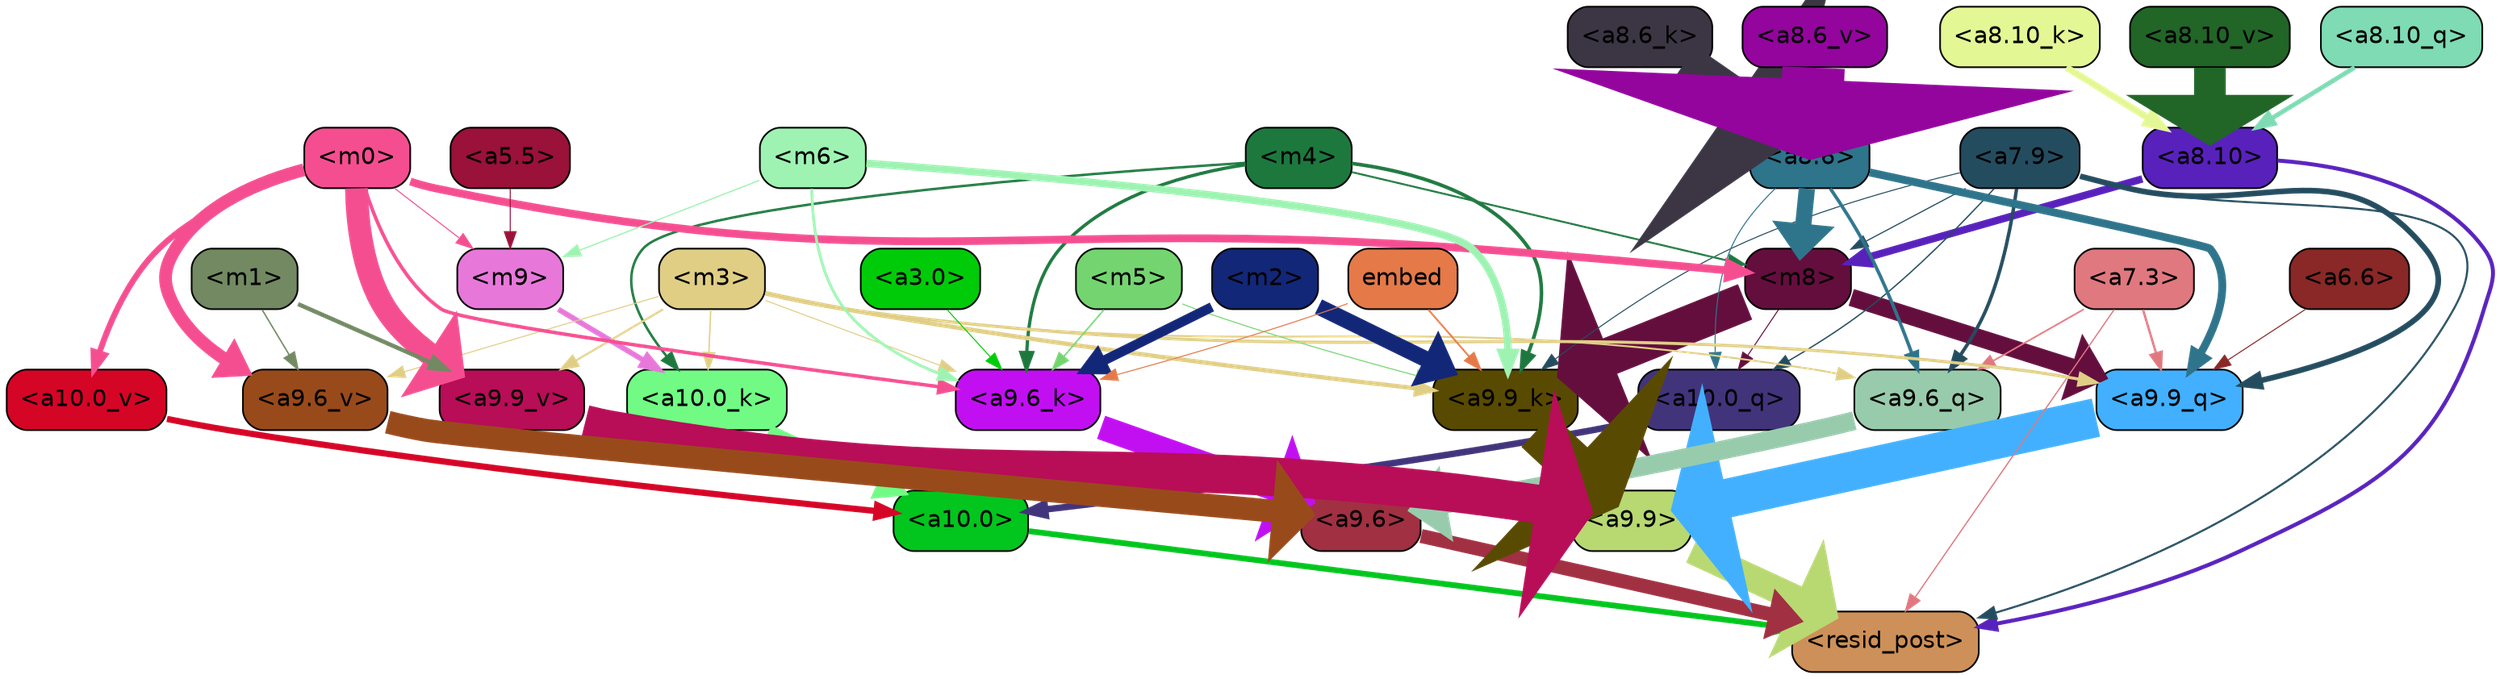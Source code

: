 strict digraph "" {
	graph [bgcolor=transparent,
		layout=dot,
		overlap=false,
		splines=true
	];
	"<a10.0>"	[color=black,
		fillcolor="#02c51d",
		fontname=Helvetica,
		shape=box,
		style="filled, rounded"];
	"<resid_post>"	[color=black,
		fillcolor="#cd9059",
		fontname=Helvetica,
		shape=box,
		style="filled, rounded"];
	"<a10.0>" -> "<resid_post>"	[color="#02c51d",
		penwidth=3.4253244400024414];
	"<a9.9>"	[color=black,
		fillcolor="#b8d872",
		fontname=Helvetica,
		shape=box,
		style="filled, rounded"];
	"<a9.9>" -> "<resid_post>"	[color="#b8d872",
		penwidth=16.05378818511963];
	"<a9.6>"	[color=black,
		fillcolor="#a03042",
		fontname=Helvetica,
		shape=box,
		style="filled, rounded"];
	"<a9.6>" -> "<resid_post>"	[color="#a03042",
		penwidth=8.33797836303711];
	"<a8.10>"	[color=black,
		fillcolor="#5821bc",
		fontname=Helvetica,
		shape=box,
		style="filled, rounded"];
	"<a8.10>" -> "<resid_post>"	[color="#5821bc",
		penwidth=2.3390636444091797];
	"<m8>"	[color=black,
		fillcolor="#640e3e",
		fontname=Helvetica,
		shape=box,
		style="filled, rounded"];
	"<a8.10>" -> "<m8>"	[color="#5821bc",
		penwidth=4.388927459716797];
	"<a7.9>"	[color=black,
		fillcolor="#244c5f",
		fontname=Helvetica,
		shape=box,
		style="filled, rounded"];
	"<a7.9>" -> "<resid_post>"	[color="#244c5f",
		penwidth=1.1926651000976562];
	"<a10.0_q>"	[color=black,
		fillcolor="#42347b",
		fontname=Helvetica,
		shape=box,
		style="filled, rounded"];
	"<a7.9>" -> "<a10.0_q>"	[color="#244c5f",
		penwidth=0.7811813354492188];
	"<a7.9>" -> "<m8>"	[color="#244c5f",
		penwidth=0.6738662719726562];
	"<a9.9_q>"	[color=black,
		fillcolor="#42b0ff",
		fontname=Helvetica,
		shape=box,
		style="filled, rounded"];
	"<a7.9>" -> "<a9.9_q>"	[color="#244c5f",
		penwidth=3.33896541595459];
	"<a9.6_q>"	[color=black,
		fillcolor="#98cbac",
		fontname=Helvetica,
		shape=box,
		style="filled, rounded"];
	"<a7.9>" -> "<a9.6_q>"	[color="#244c5f",
		penwidth=2.0531044006347656];
	"<a9.9_k>"	[color=black,
		fillcolor="#594a02",
		fontname=Helvetica,
		shape=box,
		style="filled, rounded"];
	"<a7.9>" -> "<a9.9_k>"	[color="#244c5f",
		penwidth=0.6];
	"<a7.3>"	[color=black,
		fillcolor="#e0787f",
		fontname=Helvetica,
		shape=box,
		style="filled, rounded"];
	"<a7.3>" -> "<resid_post>"	[color="#e0787f",
		penwidth=0.7339706420898438];
	"<a7.3>" -> "<a9.9_q>"	[color="#e0787f",
		penwidth=1.3609809875488281];
	"<a7.3>" -> "<a9.6_q>"	[color="#e0787f",
		penwidth=0.9587650299072266];
	"<a10.0_q>" -> "<a10.0>"	[color="#42347b",
		penwidth=3.861766815185547];
	"<a10.0_k>"	[color=black,
		fillcolor="#71fb85",
		fontname=Helvetica,
		shape=box,
		style="filled, rounded"];
	"<a10.0_k>" -> "<a10.0>"	[color="#71fb85",
		penwidth=6.691814422607422];
	"<a10.0_v>"	[color=black,
		fillcolor="#d50526",
		fontname=Helvetica,
		shape=box,
		style="filled, rounded"];
	"<a10.0_v>" -> "<a10.0>"	[color="#d50526",
		penwidth=3.703948974609375];
	"<m8>" -> "<a10.0_q>"	[color="#640e3e",
		penwidth=0.6];
	"<m8>" -> "<a9.9_q>"	[color="#640e3e",
		penwidth=10.407995223999023];
	"<m8>" -> "<a9.9_k>"	[color="#640e3e",
		penwidth=22.67278480529785];
	"<a8.6>"	[color=black,
		fillcolor="#2e748b",
		fontname=Helvetica,
		shape=box,
		style="filled, rounded"];
	"<a8.6>" -> "<a10.0_q>"	[color="#2e748b",
		penwidth=0.6];
	"<a8.6>" -> "<m8>"	[color="#2e748b",
		penwidth=9.616483688354492];
	"<a8.6>" -> "<a9.9_q>"	[color="#2e748b",
		penwidth=4.681654930114746];
	"<a8.6>" -> "<a9.6_q>"	[color="#2e748b",
		penwidth=2.0046749114990234];
	"<m9>"	[color=black,
		fillcolor="#e778da",
		fontname=Helvetica,
		shape=box,
		style="filled, rounded"];
	"<m9>" -> "<a10.0_k>"	[color="#e778da",
		penwidth=3.1536026000976562];
	"<m4>"	[color=black,
		fillcolor="#1d783e",
		fontname=Helvetica,
		shape=box,
		style="filled, rounded"];
	"<m4>" -> "<a10.0_k>"	[color="#1d783e",
		penwidth=1.4532089233398438];
	"<m4>" -> "<m8>"	[color="#1d783e",
		penwidth=1.1121444702148438];
	"<m4>" -> "<a9.9_k>"	[color="#1d783e",
		penwidth=2.1296005249023438];
	"<a9.6_k>"	[color=black,
		fillcolor="#c20ff2",
		fontname=Helvetica,
		shape=box,
		style="filled, rounded"];
	"<m4>" -> "<a9.6_k>"	[color="#1d783e",
		penwidth=1.93524169921875];
	"<m3>"	[color=black,
		fillcolor="#e0ce85",
		fontname=Helvetica,
		shape=box,
		style="filled, rounded"];
	"<m3>" -> "<a10.0_k>"	[color="#e0ce85",
		penwidth=0.8012542724609375];
	"<m3>" -> "<a9.9_q>"	[color="#e0ce85",
		penwidth=1.8098411560058594];
	"<m3>" -> "<a9.6_q>"	[color="#e0ce85",
		penwidth=1.0731983184814453];
	"<m3>" -> "<a9.9_k>"	[color="#e0ce85",
		penwidth=2.538074493408203];
	"<m3>" -> "<a9.6_k>"	[color="#e0ce85",
		penwidth=0.6];
	"<a9.9_v>"	[color=black,
		fillcolor="#b80d57",
		fontname=Helvetica,
		shape=box,
		style="filled, rounded"];
	"<m3>" -> "<a9.9_v>"	[color="#e0ce85",
		penwidth=1.1908531188964844];
	"<a9.6_v>"	[color=black,
		fillcolor="#994a1b",
		fontname=Helvetica,
		shape=box,
		style="filled, rounded"];
	"<m3>" -> "<a9.6_v>"	[color="#e0ce85",
		penwidth=0.6];
	"<m0>"	[color=black,
		fillcolor="#f54e90",
		fontname=Helvetica,
		shape=box,
		style="filled, rounded"];
	"<m0>" -> "<a10.0_v>"	[color="#f54e90",
		penwidth=3.520832061767578];
	"<m0>" -> "<m8>"	[color="#f54e90",
		penwidth=4.624839782714844];
	"<m0>" -> "<m9>"	[color="#f54e90",
		penwidth=0.6];
	"<m0>" -> "<a9.6_k>"	[color="#f54e90",
		penwidth=2.0742149353027344];
	"<m0>" -> "<a9.9_v>"	[color="#f54e90",
		penwidth=13.6649169921875];
	"<m0>" -> "<a9.6_v>"	[color="#f54e90",
		penwidth=7.575786590576172];
	"<m6>"	[color=black,
		fillcolor="#9ef3b2",
		fontname=Helvetica,
		shape=box,
		style="filled, rounded"];
	"<m6>" -> "<m9>"	[color="#9ef3b2",
		penwidth=0.7276992797851562];
	"<m6>" -> "<a9.9_k>"	[color="#9ef3b2",
		penwidth=4.405937194824219];
	"<m6>" -> "<a9.6_k>"	[color="#9ef3b2",
		penwidth=1.6540985107421875];
	"<a5.5>"	[color=black,
		fillcolor="#9a1139",
		fontname=Helvetica,
		shape=box,
		style="filled, rounded"];
	"<a5.5>" -> "<m9>"	[color="#9a1139",
		penwidth=0.6];
	"<a9.9_q>" -> "<a9.9>"	[color="#42b0ff",
		penwidth=23.20368194580078];
	"<a9.6_q>" -> "<a9.6>"	[color="#98cbac",
		penwidth=11.181507110595703];
	"<a9.9_k>" -> "<a9.9>"	[color="#594a02",
		penwidth=26.641464233398438];
	"<a9.6_k>" -> "<a9.6>"	[color="#c20ff2",
		penwidth=14.532459259033203];
	"<a9.9_v>" -> "<a9.9>"	[color="#b80d57",
		penwidth=23.02225112915039];
	"<a9.6_v>" -> "<a9.6>"	[color="#994a1b",
		penwidth=13.634431838989258];
	"<a6.6>"	[color=black,
		fillcolor="#892826",
		fontname=Helvetica,
		shape=box,
		style="filled, rounded"];
	"<a6.6>" -> "<a9.9_q>"	[color="#892826",
		penwidth=0.6];
	"<m5>"	[color=black,
		fillcolor="#74d570",
		fontname=Helvetica,
		shape=box,
		style="filled, rounded"];
	"<m5>" -> "<a9.9_k>"	[color="#74d570",
		penwidth=0.6];
	"<m5>" -> "<a9.6_k>"	[color="#74d570",
		penwidth=0.9087238311767578];
	"<m2>"	[color=black,
		fillcolor="#132778",
		fontname=Helvetica,
		shape=box,
		style="filled, rounded"];
	"<m2>" -> "<a9.9_k>"	[color="#132778",
		penwidth=9.546476364135742];
	"<m2>" -> "<a9.6_k>"	[color="#132778",
		penwidth=5.765581130981445];
	embed	[color=black,
		fillcolor="#e57948",
		fontname=Helvetica,
		shape=box,
		style="filled, rounded"];
	embed -> "<a9.9_k>"	[color="#e57948",
		penwidth=1.044057846069336];
	embed -> "<a9.6_k>"	[color="#e57948",
		penwidth=0.6];
	"<a3.0>"	[color=black,
		fillcolor="#00cb09",
		fontname=Helvetica,
		shape=box,
		style="filled, rounded"];
	"<a3.0>" -> "<a9.6_k>"	[color="#00cb09",
		penwidth=0.6];
	"<m1>"	[color=black,
		fillcolor="#728962",
		fontname=Helvetica,
		shape=box,
		style="filled, rounded"];
	"<m1>" -> "<a9.9_v>"	[color="#728962",
		penwidth=2.484710693359375];
	"<m1>" -> "<a9.6_v>"	[color="#728962",
		penwidth=0.8296928405761719];
	"<a8.10_q>"	[color=black,
		fillcolor="#7edbb3",
		fontname=Helvetica,
		shape=box,
		style="filled, rounded"];
	"<a8.10_q>" -> "<a8.10>"	[color="#7edbb3",
		penwidth=2.6974411010742188];
	"<a8.10_k>"	[color=black,
		fillcolor="#e4f795",
		fontname=Helvetica,
		shape=box,
		style="filled, rounded"];
	"<a8.10_k>" -> "<a8.10>"	[color="#e4f795",
		penwidth=3.9815139770507812];
	"<a8.6_k>"	[color=black,
		fillcolor="#3c3644",
		fontname=Helvetica,
		shape=box,
		style="filled, rounded"];
	"<a8.6_k>" -> "<a8.6>"	[color="#3c3644",
		penwidth=30.12779998779297];
	"<a8.10_v>"	[color=black,
		fillcolor="#216527",
		fontname=Helvetica,
		shape=box,
		style="filled, rounded"];
	"<a8.10_v>" -> "<a8.10>"	[color="#216527",
		penwidth=18.80433464050293];
	"<a8.6_v>"	[color=black,
		fillcolor="#93059d",
		fontname=Helvetica,
		shape=box,
		style="filled, rounded"];
	"<a8.6_v>" -> "<a8.6>"	[color="#93059d",
		penwidth=37.04597568511963];
}
